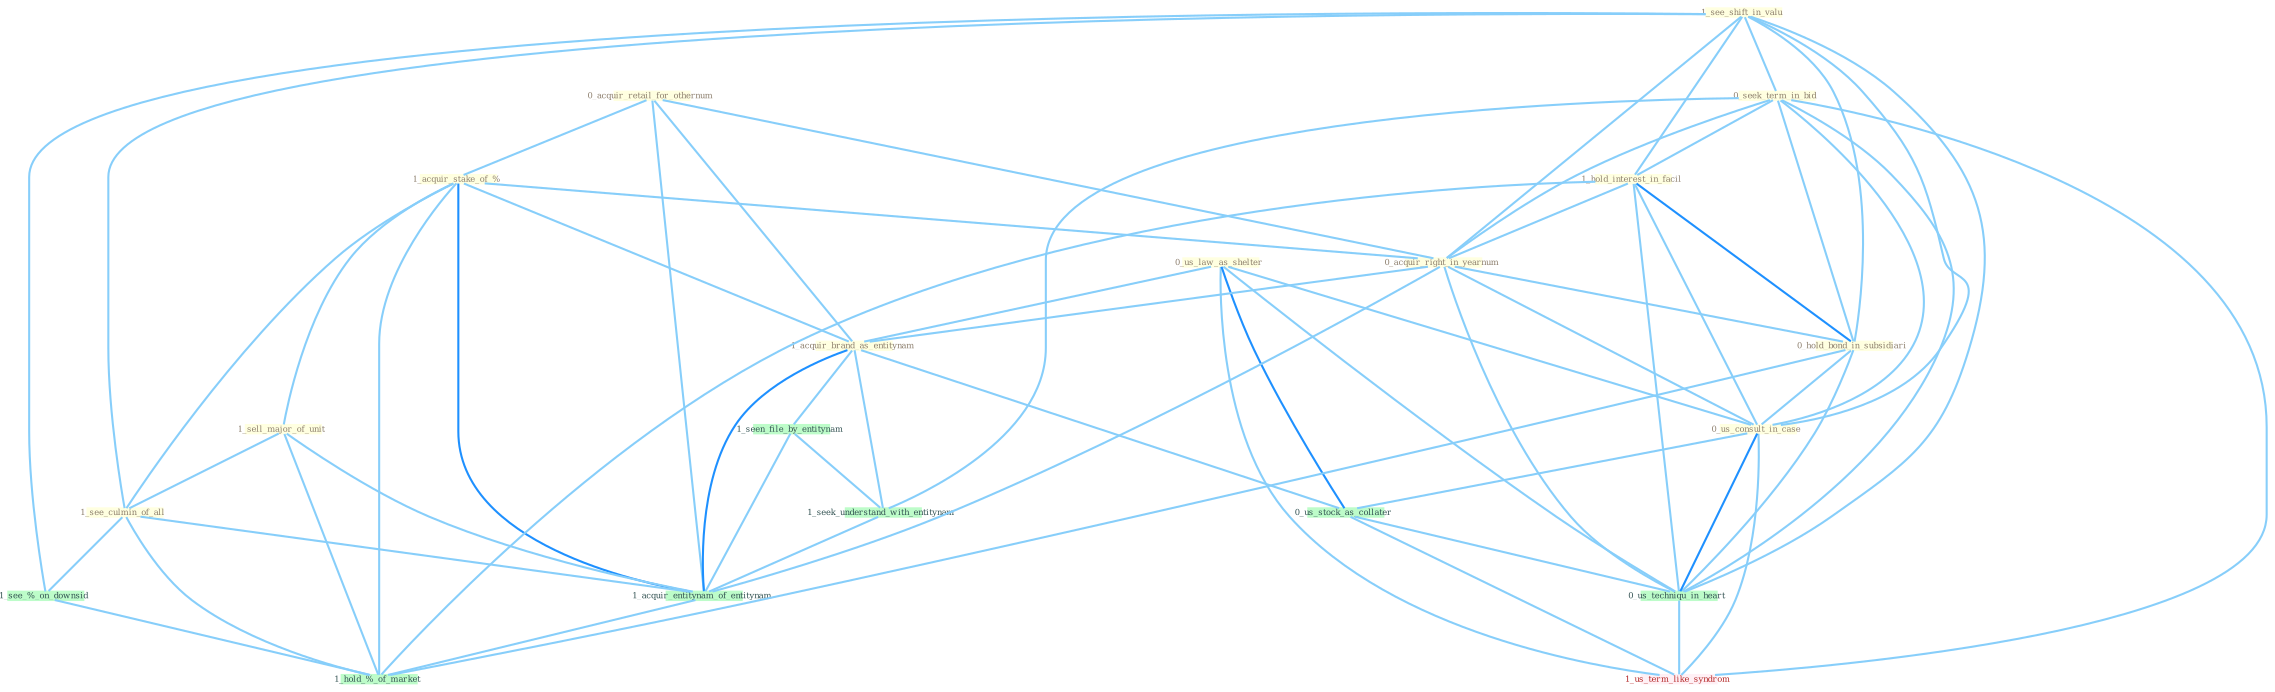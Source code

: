 Graph G{ 
    node
    [shape=polygon,style=filled,width=.5,height=.06,color="#BDFCC9",fixedsize=true,fontsize=4,
    fontcolor="#2f4f4f"];
    {node
    [color="#ffffe0", fontcolor="#8b7d6b"] "0_acquir_retail_for_othernum " "1_see_shift_in_valu " "0_us_law_as_shelter " "0_seek_term_in_bid " "1_acquir_stake_of_% " "1_sell_major_of_unit " "1_hold_interest_in_facil " "0_acquir_right_in_yearnum " "1_see_culmin_of_all " "0_hold_bond_in_subsidiari " "0_us_consult_in_case " "1_acquir_brand_as_entitynam "}
{node [color="#fff0f5", fontcolor="#b22222"] "1_us_term_like_syndrom "}
edge [color="#B0E2FF"];

	"0_acquir_retail_for_othernum " -- "1_acquir_stake_of_% " [w="1", color="#87cefa" ];
	"0_acquir_retail_for_othernum " -- "0_acquir_right_in_yearnum " [w="1", color="#87cefa" ];
	"0_acquir_retail_for_othernum " -- "1_acquir_brand_as_entitynam " [w="1", color="#87cefa" ];
	"0_acquir_retail_for_othernum " -- "1_acquir_entitynam_of_entitynam " [w="1", color="#87cefa" ];
	"1_see_shift_in_valu " -- "0_seek_term_in_bid " [w="1", color="#87cefa" ];
	"1_see_shift_in_valu " -- "1_hold_interest_in_facil " [w="1", color="#87cefa" ];
	"1_see_shift_in_valu " -- "0_acquir_right_in_yearnum " [w="1", color="#87cefa" ];
	"1_see_shift_in_valu " -- "1_see_culmin_of_all " [w="1", color="#87cefa" ];
	"1_see_shift_in_valu " -- "0_hold_bond_in_subsidiari " [w="1", color="#87cefa" ];
	"1_see_shift_in_valu " -- "0_us_consult_in_case " [w="1", color="#87cefa" ];
	"1_see_shift_in_valu " -- "0_us_techniqu_in_heart " [w="1", color="#87cefa" ];
	"1_see_shift_in_valu " -- "1_see_%_on_downsid " [w="1", color="#87cefa" ];
	"0_us_law_as_shelter " -- "0_us_consult_in_case " [w="1", color="#87cefa" ];
	"0_us_law_as_shelter " -- "1_acquir_brand_as_entitynam " [w="1", color="#87cefa" ];
	"0_us_law_as_shelter " -- "0_us_stock_as_collater " [w="2", color="#1e90ff" , len=0.8];
	"0_us_law_as_shelter " -- "0_us_techniqu_in_heart " [w="1", color="#87cefa" ];
	"0_us_law_as_shelter " -- "1_us_term_like_syndrom " [w="1", color="#87cefa" ];
	"0_seek_term_in_bid " -- "1_hold_interest_in_facil " [w="1", color="#87cefa" ];
	"0_seek_term_in_bid " -- "0_acquir_right_in_yearnum " [w="1", color="#87cefa" ];
	"0_seek_term_in_bid " -- "0_hold_bond_in_subsidiari " [w="1", color="#87cefa" ];
	"0_seek_term_in_bid " -- "0_us_consult_in_case " [w="1", color="#87cefa" ];
	"0_seek_term_in_bid " -- "1_seek_understand_with_entitynam " [w="1", color="#87cefa" ];
	"0_seek_term_in_bid " -- "0_us_techniqu_in_heart " [w="1", color="#87cefa" ];
	"0_seek_term_in_bid " -- "1_us_term_like_syndrom " [w="1", color="#87cefa" ];
	"1_acquir_stake_of_% " -- "1_sell_major_of_unit " [w="1", color="#87cefa" ];
	"1_acquir_stake_of_% " -- "0_acquir_right_in_yearnum " [w="1", color="#87cefa" ];
	"1_acquir_stake_of_% " -- "1_see_culmin_of_all " [w="1", color="#87cefa" ];
	"1_acquir_stake_of_% " -- "1_acquir_brand_as_entitynam " [w="1", color="#87cefa" ];
	"1_acquir_stake_of_% " -- "1_acquir_entitynam_of_entitynam " [w="2", color="#1e90ff" , len=0.8];
	"1_acquir_stake_of_% " -- "1_hold_%_of_market " [w="1", color="#87cefa" ];
	"1_sell_major_of_unit " -- "1_see_culmin_of_all " [w="1", color="#87cefa" ];
	"1_sell_major_of_unit " -- "1_acquir_entitynam_of_entitynam " [w="1", color="#87cefa" ];
	"1_sell_major_of_unit " -- "1_hold_%_of_market " [w="1", color="#87cefa" ];
	"1_hold_interest_in_facil " -- "0_acquir_right_in_yearnum " [w="1", color="#87cefa" ];
	"1_hold_interest_in_facil " -- "0_hold_bond_in_subsidiari " [w="2", color="#1e90ff" , len=0.8];
	"1_hold_interest_in_facil " -- "0_us_consult_in_case " [w="1", color="#87cefa" ];
	"1_hold_interest_in_facil " -- "0_us_techniqu_in_heart " [w="1", color="#87cefa" ];
	"1_hold_interest_in_facil " -- "1_hold_%_of_market " [w="1", color="#87cefa" ];
	"0_acquir_right_in_yearnum " -- "0_hold_bond_in_subsidiari " [w="1", color="#87cefa" ];
	"0_acquir_right_in_yearnum " -- "0_us_consult_in_case " [w="1", color="#87cefa" ];
	"0_acquir_right_in_yearnum " -- "1_acquir_brand_as_entitynam " [w="1", color="#87cefa" ];
	"0_acquir_right_in_yearnum " -- "1_acquir_entitynam_of_entitynam " [w="1", color="#87cefa" ];
	"0_acquir_right_in_yearnum " -- "0_us_techniqu_in_heart " [w="1", color="#87cefa" ];
	"1_see_culmin_of_all " -- "1_acquir_entitynam_of_entitynam " [w="1", color="#87cefa" ];
	"1_see_culmin_of_all " -- "1_see_%_on_downsid " [w="1", color="#87cefa" ];
	"1_see_culmin_of_all " -- "1_hold_%_of_market " [w="1", color="#87cefa" ];
	"0_hold_bond_in_subsidiari " -- "0_us_consult_in_case " [w="1", color="#87cefa" ];
	"0_hold_bond_in_subsidiari " -- "0_us_techniqu_in_heart " [w="1", color="#87cefa" ];
	"0_hold_bond_in_subsidiari " -- "1_hold_%_of_market " [w="1", color="#87cefa" ];
	"0_us_consult_in_case " -- "0_us_stock_as_collater " [w="1", color="#87cefa" ];
	"0_us_consult_in_case " -- "0_us_techniqu_in_heart " [w="2", color="#1e90ff" , len=0.8];
	"0_us_consult_in_case " -- "1_us_term_like_syndrom " [w="1", color="#87cefa" ];
	"1_acquir_brand_as_entitynam " -- "1_seen_file_by_entitynam " [w="1", color="#87cefa" ];
	"1_acquir_brand_as_entitynam " -- "0_us_stock_as_collater " [w="1", color="#87cefa" ];
	"1_acquir_brand_as_entitynam " -- "1_seek_understand_with_entitynam " [w="1", color="#87cefa" ];
	"1_acquir_brand_as_entitynam " -- "1_acquir_entitynam_of_entitynam " [w="2", color="#1e90ff" , len=0.8];
	"1_seen_file_by_entitynam " -- "1_seek_understand_with_entitynam " [w="1", color="#87cefa" ];
	"1_seen_file_by_entitynam " -- "1_acquir_entitynam_of_entitynam " [w="1", color="#87cefa" ];
	"0_us_stock_as_collater " -- "0_us_techniqu_in_heart " [w="1", color="#87cefa" ];
	"0_us_stock_as_collater " -- "1_us_term_like_syndrom " [w="1", color="#87cefa" ];
	"1_seek_understand_with_entitynam " -- "1_acquir_entitynam_of_entitynam " [w="1", color="#87cefa" ];
	"1_acquir_entitynam_of_entitynam " -- "1_hold_%_of_market " [w="1", color="#87cefa" ];
	"0_us_techniqu_in_heart " -- "1_us_term_like_syndrom " [w="1", color="#87cefa" ];
	"1_see_%_on_downsid " -- "1_hold_%_of_market " [w="1", color="#87cefa" ];
}